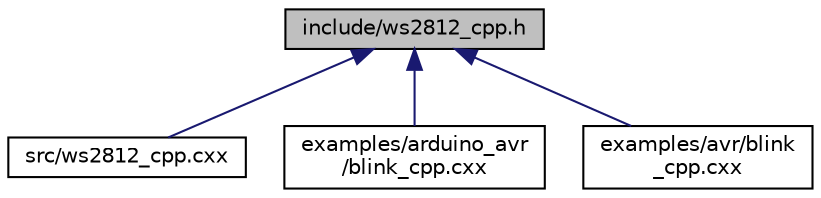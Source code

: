 digraph "include/ws2812_cpp.h"
{
 // LATEX_PDF_SIZE
  edge [fontname="Helvetica",fontsize="10",labelfontname="Helvetica",labelfontsize="10"];
  node [fontname="Helvetica",fontsize="10",shape=record];
  Node1 [label="include/ws2812_cpp.h",height=0.2,width=0.4,color="black", fillcolor="grey75", style="filled", fontcolor="black",tooltip="C++ Wrapper for the Tiny-WS2812 interface."];
  Node1 -> Node2 [dir="back",color="midnightblue",fontsize="10",style="solid",fontname="Helvetica"];
  Node2 [label="src/ws2812_cpp.cxx",height=0.2,width=0.4,color="black", fillcolor="white", style="filled",URL="$ws2812__cpp_8cxx_source.html",tooltip=" "];
  Node1 -> Node3 [dir="back",color="midnightblue",fontsize="10",style="solid",fontname="Helvetica"];
  Node3 [label="examples/arduino_avr\l/blink_cpp.cxx",height=0.2,width=0.4,color="black", fillcolor="white", style="filled",URL="$arduino__avr_2blink__cpp_8cxx.html",tooltip="Blinks one or more WS2812 devices using a RGB array."];
  Node1 -> Node4 [dir="back",color="midnightblue",fontsize="10",style="solid",fontname="Helvetica"];
  Node4 [label="examples/avr/blink\l_cpp.cxx",height=0.2,width=0.4,color="black", fillcolor="white", style="filled",URL="$avr_2blink__cpp_8cxx_source.html",tooltip=" "];
}
